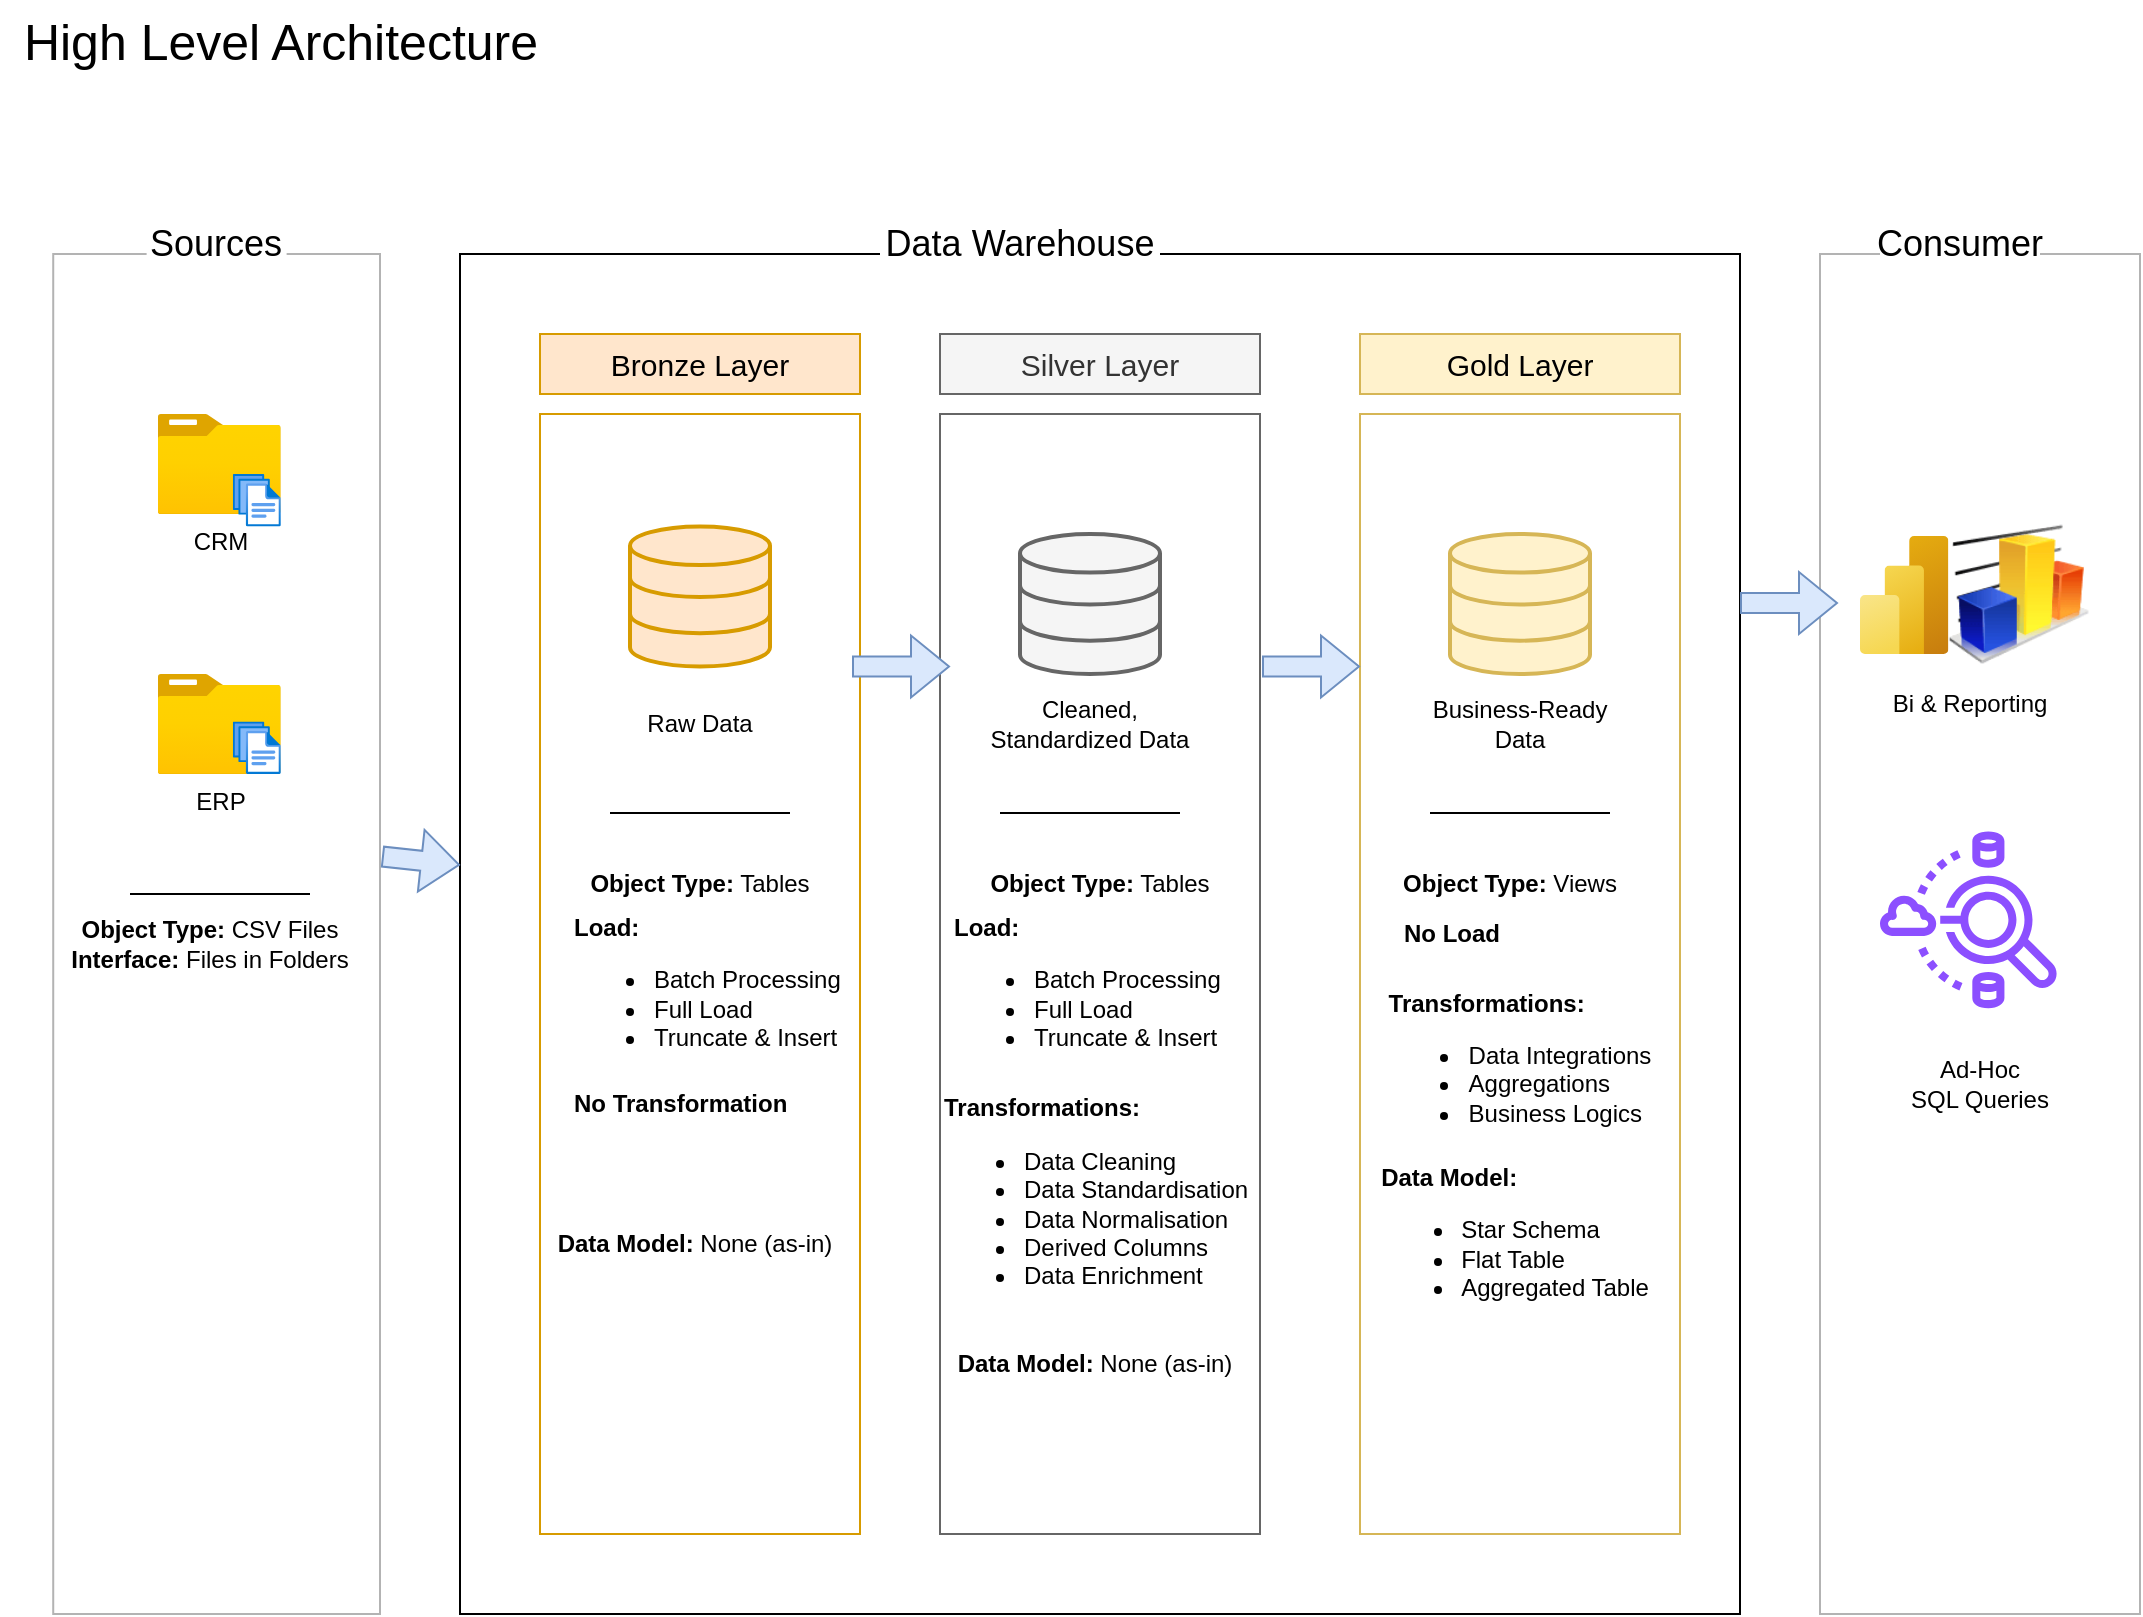 <mxfile version="28.0.6">
  <diagram name="Page-1" id="xrCxCM5AQ6zRMcbCNqW_">
    <mxGraphModel dx="2276" dy="1959" grid="1" gridSize="10" guides="1" tooltips="1" connect="1" arrows="1" fold="1" page="1" pageScale="1" pageWidth="850" pageHeight="1100" math="0" shadow="0">
      <root>
        <mxCell id="0" />
        <mxCell id="1" parent="0" />
        <mxCell id="6IOhxhYm3B8L-OgdleSh-1" value="" style="rounded=0;whiteSpace=wrap;html=1;gradientColor=default;fillColor=none;strokeColor=#B3B3B3;movable=1;resizable=1;rotatable=1;deletable=1;editable=1;locked=0;connectable=1;" vertex="1" parent="1">
          <mxGeometry x="-803.39" y="120" width="163.39" height="680" as="geometry" />
        </mxCell>
        <mxCell id="6IOhxhYm3B8L-OgdleSh-2" value="&lt;font style=&quot;font-size: 18px;&quot;&gt;Sources&lt;/font&gt;" style="rounded=0;whiteSpace=wrap;html=1;strokeColor=none;" vertex="1" parent="1">
          <mxGeometry x="-756.69" y="90" width="70" height="50" as="geometry" />
        </mxCell>
        <mxCell id="6IOhxhYm3B8L-OgdleSh-3" value="" style="rounded=0;whiteSpace=wrap;html=1;fillColor=none;gradientColor=default;" vertex="1" parent="1">
          <mxGeometry x="-600" y="120" width="640" height="680" as="geometry" />
        </mxCell>
        <mxCell id="6IOhxhYm3B8L-OgdleSh-4" value="High Level Architecture" style="text;html=1;align=center;verticalAlign=middle;resizable=0;points=[];autosize=1;strokeColor=none;fillColor=none;fontSize=25;" vertex="1" parent="1">
          <mxGeometry x="-830" y="-7" width="280" height="40" as="geometry" />
        </mxCell>
        <mxCell id="6IOhxhYm3B8L-OgdleSh-5" value="&lt;font style=&quot;font-size: 18px;&quot;&gt;Data Warehouse&lt;/font&gt;" style="rounded=0;whiteSpace=wrap;html=1;strokeColor=none;" vertex="1" parent="1">
          <mxGeometry x="-390" y="90" width="140" height="50" as="geometry" />
        </mxCell>
        <mxCell id="6IOhxhYm3B8L-OgdleSh-6" value="" style="rounded=0;whiteSpace=wrap;html=1;gradientColor=default;fillColor=none;strokeColor=#B3B3B3;" vertex="1" parent="1">
          <mxGeometry x="80" y="120" width="160" height="680" as="geometry" />
        </mxCell>
        <mxCell id="6IOhxhYm3B8L-OgdleSh-7" value="&lt;font style=&quot;font-size: 18px;&quot;&gt;Consumer&lt;/font&gt;" style="rounded=0;whiteSpace=wrap;html=1;strokeColor=none;" vertex="1" parent="1">
          <mxGeometry x="110" y="90" width="80" height="50" as="geometry" />
        </mxCell>
        <mxCell id="6IOhxhYm3B8L-OgdleSh-8" value="&lt;font style=&quot;font-size: 15px;&quot;&gt;Bronze Layer&lt;/font&gt;" style="rounded=0;whiteSpace=wrap;html=1;fillColor=#ffe6cc;strokeColor=#d79b00;" vertex="1" parent="1">
          <mxGeometry x="-560" y="160" width="160" height="30" as="geometry" />
        </mxCell>
        <mxCell id="6IOhxhYm3B8L-OgdleSh-9" value="" style="rounded=0;whiteSpace=wrap;html=1;fillColor=none;strokeColor=#d79b00;" vertex="1" parent="1">
          <mxGeometry x="-560" y="200" width="160" height="560" as="geometry" />
        </mxCell>
        <mxCell id="6IOhxhYm3B8L-OgdleSh-10" value="&lt;font style=&quot;font-size: 15px;&quot;&gt;Silver Layer&lt;/font&gt;" style="rounded=0;whiteSpace=wrap;html=1;fillColor=#f5f5f5;strokeColor=#666666;fontColor=#333333;" vertex="1" parent="1">
          <mxGeometry x="-360" y="160" width="160" height="30" as="geometry" />
        </mxCell>
        <mxCell id="6IOhxhYm3B8L-OgdleSh-11" value="" style="rounded=0;whiteSpace=wrap;html=1;fillColor=none;strokeColor=#666666;fontColor=#333333;" vertex="1" parent="1">
          <mxGeometry x="-360" y="200" width="160" height="560" as="geometry" />
        </mxCell>
        <mxCell id="6IOhxhYm3B8L-OgdleSh-12" value="" style="rounded=0;whiteSpace=wrap;html=1;fillColor=none;strokeColor=#d6b656;" vertex="1" parent="1">
          <mxGeometry x="-150" y="200" width="160" height="560" as="geometry" />
        </mxCell>
        <mxCell id="6IOhxhYm3B8L-OgdleSh-13" value="&lt;font style=&quot;font-size: 15px;&quot;&gt;Gold Layer&lt;/font&gt;" style="rounded=0;whiteSpace=wrap;html=1;fillColor=#fff2cc;strokeColor=#d6b656;" vertex="1" parent="1">
          <mxGeometry x="-150" y="160" width="160" height="30" as="geometry" />
        </mxCell>
        <mxCell id="6IOhxhYm3B8L-OgdleSh-14" value="CRM" style="image;aspect=fixed;html=1;points=[];align=center;fontSize=12;image=img/lib/azure2/general/Folder_Blank.svg;" vertex="1" parent="1">
          <mxGeometry x="-751.19" y="200" width="61.61" height="50" as="geometry" />
        </mxCell>
        <mxCell id="6IOhxhYm3B8L-OgdleSh-15" value="" style="image;aspect=fixed;html=1;points=[];align=center;fontSize=12;image=img/lib/azure2/general/Files.svg;" vertex="1" parent="1">
          <mxGeometry x="-713.58" y="230" width="24" height="26.25" as="geometry" />
        </mxCell>
        <mxCell id="6IOhxhYm3B8L-OgdleSh-16" value="ERP" style="image;aspect=fixed;html=1;points=[];align=center;fontSize=12;image=img/lib/azure2/general/Folder_Blank.svg;" vertex="1" parent="1">
          <mxGeometry x="-751.19" y="330" width="61.61" height="50" as="geometry" />
        </mxCell>
        <mxCell id="6IOhxhYm3B8L-OgdleSh-19" value="" style="image;aspect=fixed;html=1;points=[];align=center;fontSize=12;image=img/lib/azure2/general/Files.svg;" vertex="1" parent="1">
          <mxGeometry x="-713.58" y="353.75" width="24" height="26.25" as="geometry" />
        </mxCell>
        <mxCell id="6IOhxhYm3B8L-OgdleSh-24" value="" style="endArrow=none;html=1;rounded=0;" edge="1" parent="1">
          <mxGeometry width="50" height="50" relative="1" as="geometry">
            <mxPoint x="-765" y="440" as="sourcePoint" />
            <mxPoint x="-675" y="440" as="targetPoint" />
          </mxGeometry>
        </mxCell>
        <mxCell id="6IOhxhYm3B8L-OgdleSh-25" value="&lt;b&gt;Object Type:&lt;/b&gt; CSV Files&lt;div&gt;&lt;b&gt;Interface:&lt;/b&gt; Files in Folders&lt;/div&gt;" style="text;html=1;align=center;verticalAlign=middle;whiteSpace=wrap;rounded=0;" vertex="1" parent="1">
          <mxGeometry x="-800" y="450" width="150" height="30" as="geometry" />
        </mxCell>
        <mxCell id="6IOhxhYm3B8L-OgdleSh-26" value="" style="html=1;verticalLabelPosition=bottom;align=center;labelBackgroundColor=#ffffff;verticalAlign=top;strokeWidth=2;strokeColor=#d79b00;shadow=0;dashed=0;shape=mxgraph.ios7.icons.data;fillColor=#ffe6cc;" vertex="1" parent="1">
          <mxGeometry x="-515" y="256.25" width="70" height="70" as="geometry" />
        </mxCell>
        <mxCell id="6IOhxhYm3B8L-OgdleSh-27" value="" style="shape=flexArrow;endArrow=classic;html=1;rounded=0;exitX=1.006;exitY=0.443;exitDx=0;exitDy=0;exitPerimeter=0;fillColor=#dae8fc;strokeColor=#6c8ebf;" edge="1" parent="1" source="6IOhxhYm3B8L-OgdleSh-1" target="6IOhxhYm3B8L-OgdleSh-3">
          <mxGeometry width="50" height="50" relative="1" as="geometry">
            <mxPoint x="-640" y="345" as="sourcePoint" />
            <mxPoint x="-590" y="297" as="targetPoint" />
          </mxGeometry>
        </mxCell>
        <mxCell id="6IOhxhYm3B8L-OgdleSh-28" value="" style="html=1;verticalLabelPosition=bottom;align=center;labelBackgroundColor=#ffffff;verticalAlign=top;strokeWidth=2;strokeColor=#666666;shadow=0;dashed=0;shape=mxgraph.ios7.icons.data;fillColor=#f5f5f5;fontColor=#333333;" vertex="1" parent="1">
          <mxGeometry x="-320" y="260" width="70" height="70" as="geometry" />
        </mxCell>
        <mxCell id="6IOhxhYm3B8L-OgdleSh-29" value="" style="html=1;verticalLabelPosition=bottom;align=center;labelBackgroundColor=#ffffff;verticalAlign=top;strokeWidth=2;strokeColor=#d6b656;shadow=0;dashed=0;shape=mxgraph.ios7.icons.data;fillColor=#fff2cc;" vertex="1" parent="1">
          <mxGeometry x="-105" y="260" width="70" height="70" as="geometry" />
        </mxCell>
        <mxCell id="6IOhxhYm3B8L-OgdleSh-30" value="Raw Data" style="text;html=1;align=center;verticalAlign=middle;whiteSpace=wrap;rounded=0;" vertex="1" parent="1">
          <mxGeometry x="-510" y="340" width="60" height="30" as="geometry" />
        </mxCell>
        <mxCell id="6IOhxhYm3B8L-OgdleSh-31" value="Cleaned, Standardized Data" style="text;html=1;align=center;verticalAlign=middle;whiteSpace=wrap;rounded=0;" vertex="1" parent="1">
          <mxGeometry x="-340" y="340" width="110" height="30" as="geometry" />
        </mxCell>
        <mxCell id="6IOhxhYm3B8L-OgdleSh-32" value="Business-Ready Data" style="text;html=1;align=center;verticalAlign=middle;whiteSpace=wrap;rounded=0;" vertex="1" parent="1">
          <mxGeometry x="-120" y="340" width="100" height="30" as="geometry" />
        </mxCell>
        <mxCell id="6IOhxhYm3B8L-OgdleSh-33" value="" style="endArrow=none;html=1;rounded=0;" edge="1" parent="1">
          <mxGeometry width="50" height="50" relative="1" as="geometry">
            <mxPoint x="-525" y="399.5" as="sourcePoint" />
            <mxPoint x="-435" y="399.5" as="targetPoint" />
          </mxGeometry>
        </mxCell>
        <mxCell id="6IOhxhYm3B8L-OgdleSh-34" value="" style="endArrow=none;html=1;rounded=0;" edge="1" parent="1">
          <mxGeometry width="50" height="50" relative="1" as="geometry">
            <mxPoint x="-330" y="399.5" as="sourcePoint" />
            <mxPoint x="-240" y="399.5" as="targetPoint" />
          </mxGeometry>
        </mxCell>
        <mxCell id="6IOhxhYm3B8L-OgdleSh-35" value="" style="endArrow=none;html=1;rounded=0;" edge="1" parent="1">
          <mxGeometry width="50" height="50" relative="1" as="geometry">
            <mxPoint x="-115" y="399.5" as="sourcePoint" />
            <mxPoint x="-25" y="399.5" as="targetPoint" />
          </mxGeometry>
        </mxCell>
        <mxCell id="6IOhxhYm3B8L-OgdleSh-36" value="&lt;b&gt;Object Type:&lt;/b&gt; Tables" style="text;html=1;align=center;verticalAlign=middle;whiteSpace=wrap;rounded=0;" vertex="1" parent="1">
          <mxGeometry x="-545" y="420" width="130" height="30" as="geometry" />
        </mxCell>
        <mxCell id="6IOhxhYm3B8L-OgdleSh-38" value="&lt;b&gt;Object Type:&lt;/b&gt; Tables" style="text;html=1;align=center;verticalAlign=middle;whiteSpace=wrap;rounded=0;" vertex="1" parent="1">
          <mxGeometry x="-345" y="420" width="130" height="30" as="geometry" />
        </mxCell>
        <mxCell id="6IOhxhYm3B8L-OgdleSh-39" value="&lt;b&gt;Object Type:&lt;/b&gt; Views" style="text;html=1;align=center;verticalAlign=middle;whiteSpace=wrap;rounded=0;" vertex="1" parent="1">
          <mxGeometry x="-140" y="420" width="130" height="30" as="geometry" />
        </mxCell>
        <mxCell id="6IOhxhYm3B8L-OgdleSh-40" value="&lt;b&gt;Load:&lt;/b&gt;&lt;div&gt;&lt;ul&gt;&lt;li&gt;Batch Processing&lt;/li&gt;&lt;li&gt;Full Load&lt;/li&gt;&lt;li&gt;Truncate &amp;amp; Insert&lt;/li&gt;&lt;/ul&gt;&lt;/div&gt;" style="text;html=1;align=left;verticalAlign=middle;whiteSpace=wrap;rounded=0;" vertex="1" parent="1">
          <mxGeometry x="-545" y="460" width="190" height="60" as="geometry" />
        </mxCell>
        <mxCell id="6IOhxhYm3B8L-OgdleSh-41" value="&lt;b&gt;Load:&lt;/b&gt;&lt;div&gt;&lt;ul&gt;&lt;li&gt;Batch Processing&lt;/li&gt;&lt;li&gt;Full Load&lt;/li&gt;&lt;li&gt;Truncate &amp;amp; Insert&lt;/li&gt;&lt;/ul&gt;&lt;/div&gt;" style="text;html=1;align=left;verticalAlign=middle;whiteSpace=wrap;rounded=0;" vertex="1" parent="1">
          <mxGeometry x="-355" y="460" width="190" height="60" as="geometry" />
        </mxCell>
        <mxCell id="6IOhxhYm3B8L-OgdleSh-42" value="&lt;b&gt;No Load&lt;/b&gt;" style="text;html=1;align=left;verticalAlign=middle;whiteSpace=wrap;rounded=0;" vertex="1" parent="1">
          <mxGeometry x="-130" y="430" width="190" height="60" as="geometry" />
        </mxCell>
        <mxCell id="6IOhxhYm3B8L-OgdleSh-43" value="&lt;b&gt;No Transformation&lt;/b&gt;" style="text;html=1;align=left;verticalAlign=middle;whiteSpace=wrap;rounded=0;" vertex="1" parent="1">
          <mxGeometry x="-545" y="530" width="130" height="30" as="geometry" />
        </mxCell>
        <mxCell id="6IOhxhYm3B8L-OgdleSh-45" value="&lt;b&gt;Transformations:&lt;/b&gt;&lt;div&gt;&lt;ul&gt;&lt;li&gt;Data Cleaning&lt;/li&gt;&lt;li&gt;Data Standardisation&lt;/li&gt;&lt;li&gt;Data Normalisation&lt;/li&gt;&lt;li&gt;Derived Columns&lt;/li&gt;&lt;li&gt;Data Enrichment&lt;/li&gt;&lt;/ul&gt;&lt;/div&gt;" style="text;html=1;align=left;verticalAlign=middle;whiteSpace=wrap;rounded=0;" vertex="1" parent="1">
          <mxGeometry x="-360" y="580" width="300" height="30" as="geometry" />
        </mxCell>
        <mxCell id="6IOhxhYm3B8L-OgdleSh-47" value="" style="shape=flexArrow;endArrow=classic;html=1;rounded=0;exitX=1.006;exitY=0.443;exitDx=0;exitDy=0;exitPerimeter=0;fillColor=#dae8fc;strokeColor=#6c8ebf;" edge="1" parent="1">
          <mxGeometry width="50" height="50" relative="1" as="geometry">
            <mxPoint x="-404" y="326.25" as="sourcePoint" />
            <mxPoint x="-355" y="326.25" as="targetPoint" />
          </mxGeometry>
        </mxCell>
        <mxCell id="6IOhxhYm3B8L-OgdleSh-48" value="" style="shape=flexArrow;endArrow=classic;html=1;rounded=0;exitX=1.006;exitY=0.443;exitDx=0;exitDy=0;exitPerimeter=0;fillColor=#dae8fc;strokeColor=#6c8ebf;" edge="1" parent="1">
          <mxGeometry width="50" height="50" relative="1" as="geometry">
            <mxPoint x="-199" y="326.25" as="sourcePoint" />
            <mxPoint x="-150" y="326.25" as="targetPoint" />
          </mxGeometry>
        </mxCell>
        <mxCell id="6IOhxhYm3B8L-OgdleSh-49" value="" style="shape=flexArrow;endArrow=classic;html=1;rounded=0;exitX=1.006;exitY=0.443;exitDx=0;exitDy=0;exitPerimeter=0;fillColor=#dae8fc;strokeColor=#6c8ebf;" edge="1" parent="1">
          <mxGeometry width="50" height="50" relative="1" as="geometry">
            <mxPoint x="40" y="294.5" as="sourcePoint" />
            <mxPoint x="89" y="294.5" as="targetPoint" />
          </mxGeometry>
        </mxCell>
        <mxCell id="6IOhxhYm3B8L-OgdleSh-50" value="&lt;div style=&quot;text-align: left;&quot;&gt;&lt;span style=&quot;background-color: transparent; color: light-dark(rgb(0, 0, 0), rgb(255, 255, 255));&quot;&gt;&lt;b&gt;Transformations:&lt;/b&gt;&lt;/span&gt;&lt;/div&gt;&lt;div style=&quot;text-align: left;&quot;&gt;&lt;ul&gt;&lt;li&gt;&lt;span style=&quot;background-color: transparent; color: light-dark(rgb(0, 0, 0), rgb(255, 255, 255));&quot;&gt;Data Integrations&lt;/span&gt;&lt;/li&gt;&lt;li&gt;&lt;span style=&quot;background-color: transparent; color: light-dark(rgb(0, 0, 0), rgb(255, 255, 255));&quot;&gt;Aggregations&lt;/span&gt;&lt;/li&gt;&lt;li&gt;&lt;span style=&quot;background-color: transparent; color: light-dark(rgb(0, 0, 0), rgb(255, 255, 255));&quot;&gt;Business Logics&lt;/span&gt;&lt;/li&gt;&lt;/ul&gt;&lt;/div&gt;&lt;div style=&quot;text-align: left;&quot;&gt;&lt;b&gt;&lt;br&gt;&lt;/b&gt;&lt;/div&gt;" style="text;html=1;align=center;verticalAlign=middle;whiteSpace=wrap;rounded=0;" vertex="1" parent="1">
          <mxGeometry x="-150" y="520" width="160" height="30" as="geometry" />
        </mxCell>
        <mxCell id="6IOhxhYm3B8L-OgdleSh-51" value="&lt;b&gt;Data Model: &lt;/b&gt;None (as-in)" style="text;html=1;align=center;verticalAlign=middle;whiteSpace=wrap;rounded=0;" vertex="1" parent="1">
          <mxGeometry x="-565" y="600" width="165" height="30" as="geometry" />
        </mxCell>
        <mxCell id="6IOhxhYm3B8L-OgdleSh-52" value="&lt;b&gt;Data Model: &lt;/b&gt;None (as-in)" style="text;html=1;align=center;verticalAlign=middle;whiteSpace=wrap;rounded=0;" vertex="1" parent="1">
          <mxGeometry x="-365" y="660" width="165" height="30" as="geometry" />
        </mxCell>
        <mxCell id="6IOhxhYm3B8L-OgdleSh-53" value="&lt;div style=&quot;text-align: left;&quot;&gt;&lt;b style=&quot;background-color: transparent; color: light-dark(rgb(0, 0, 0), rgb(255, 255, 255));&quot;&gt;Data Model:&lt;/b&gt;&lt;/div&gt;&lt;div style=&quot;&quot;&gt;&lt;ul&gt;&lt;li style=&quot;text-align: left;&quot;&gt;Star Schema&lt;/li&gt;&lt;li style=&quot;text-align: left;&quot;&gt;Flat Table&lt;/li&gt;&lt;li style=&quot;text-align: left;&quot;&gt;Aggregated Table&lt;/li&gt;&lt;/ul&gt;&lt;/div&gt;" style="text;html=1;align=center;verticalAlign=middle;whiteSpace=wrap;rounded=0;" vertex="1" parent="1">
          <mxGeometry x="-155" y="600" width="165" height="30" as="geometry" />
        </mxCell>
        <mxCell id="6IOhxhYm3B8L-OgdleSh-55" value="" style="image;aspect=fixed;html=1;points=[];align=center;fontSize=12;image=img/lib/azure2/analytics/Power_BI_Embedded.svg;" vertex="1" parent="1">
          <mxGeometry x="100" y="261" width="44.25" height="59" as="geometry" />
        </mxCell>
        <mxCell id="6IOhxhYm3B8L-OgdleSh-56" value="" style="image;html=1;image=img/lib/clip_art/finance/Graph_128x128.png" vertex="1" parent="1">
          <mxGeometry x="144.25" y="250" width="70" height="80" as="geometry" />
        </mxCell>
        <mxCell id="6IOhxhYm3B8L-OgdleSh-57" value="Bi &amp;amp; Reporting" style="text;html=1;align=center;verticalAlign=middle;whiteSpace=wrap;rounded=0;" vertex="1" parent="1">
          <mxGeometry x="110" y="330" width="90" height="30" as="geometry" />
        </mxCell>
        <mxCell id="6IOhxhYm3B8L-OgdleSh-58" value="" style="sketch=0;outlineConnect=0;fontColor=#232F3E;gradientColor=none;fillColor=#8C4FFF;strokeColor=none;dashed=0;verticalLabelPosition=bottom;verticalAlign=top;align=center;html=1;fontSize=12;fontStyle=0;aspect=fixed;pointerEvents=1;shape=mxgraph.aws4.athena_data_source_connectors;" vertex="1" parent="1">
          <mxGeometry x="110" y="407.84" width="89" height="90.16" as="geometry" />
        </mxCell>
        <mxCell id="6IOhxhYm3B8L-OgdleSh-59" value="Ad-Hoc&lt;div&gt;SQL Queries&lt;/div&gt;" style="text;html=1;align=center;verticalAlign=middle;whiteSpace=wrap;rounded=0;" vertex="1" parent="1">
          <mxGeometry x="110" y="520" width="100" height="30" as="geometry" />
        </mxCell>
      </root>
    </mxGraphModel>
  </diagram>
</mxfile>
